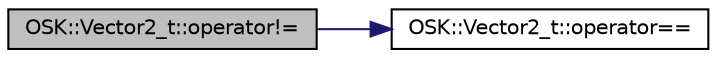 digraph "OSK::Vector2_t::operator!="
{
 // LATEX_PDF_SIZE
  edge [fontname="Helvetica",fontsize="10",labelfontname="Helvetica",labelfontsize="10"];
  node [fontname="Helvetica",fontsize="10",shape=record];
  rankdir="LR";
  Node1 [label="OSK::Vector2_t::operator!=",height=0.2,width=0.4,color="black", fillcolor="grey75", style="filled", fontcolor="black",tooltip="Comparación. True si no todos los componentes son iguales."];
  Node1 -> Node2 [color="midnightblue",fontsize="10",style="solid",fontname="Helvetica"];
  Node2 [label="OSK::Vector2_t::operator==",height=0.2,width=0.4,color="black", fillcolor="white", style="filled",URL="$class_o_s_k_1_1_vector2__t.html#ac38d6bcc6540008f7994d760f0d097fa",tooltip="Comparación. True si todos los componentes son iguales."];
}
